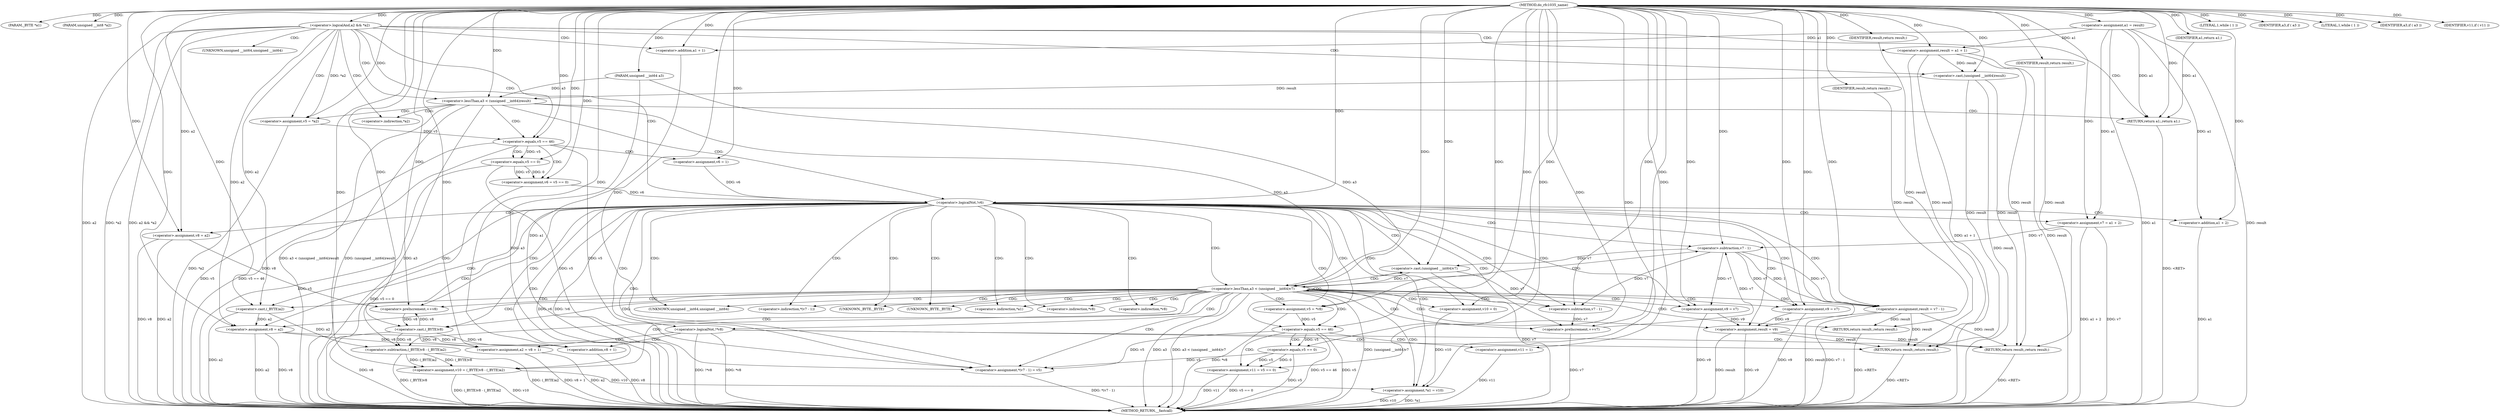digraph do_rfc1035_name {  
"1000109" [label = "(METHOD,do_rfc1035_name)" ]
"1000272" [label = "(METHOD_RETURN,__fastcall)" ]
"1000110" [label = "(PARAM,_BYTE *a1)" ]
"1000111" [label = "(PARAM,unsigned __int8 *a2)" ]
"1000112" [label = "(PARAM,unsigned __int64 a3)" ]
"1000123" [label = "(<operator>.logicalAnd,a2 && *a2)" ]
"1000129" [label = "(LITERAL,1,while ( 1 ))" ]
"1000131" [label = "(<operator>.assignment,result = a1 + 1)" ]
"1000133" [label = "(<operator>.addition,a1 + 1)" ]
"1000137" [label = "(IDENTIFIER,a3,if ( a3 ))" ]
"1000140" [label = "(<operator>.lessThan,a3 < (unsigned __int64)result)" ]
"1000142" [label = "(<operator>.cast,(unsigned __int64)result)" ]
"1000146" [label = "(<operator>.assignment,v5 = *a2)" ]
"1000151" [label = "(<operator>.equals,v5 == 46)" ]
"1000154" [label = "(<operator>.assignment,v6 = 1)" ]
"1000158" [label = "(<operator>.assignment,v6 = v5 == 0)" ]
"1000160" [label = "(<operator>.equals,v5 == 0)" ]
"1000164" [label = "(<operator>.logicalNot,!v6)" ]
"1000167" [label = "(<operator>.assignment,v7 = a1 + 2)" ]
"1000169" [label = "(<operator>.addition,a1 + 2)" ]
"1000172" [label = "(<operator>.assignment,v8 = a2)" ]
"1000176" [label = "(LITERAL,1,while ( 1 ))" ]
"1000178" [label = "(<operator>.assignment,result = v7 - 1)" ]
"1000180" [label = "(<operator>.subtraction,v7 - 1)" ]
"1000183" [label = "(<operator>.assignment,v9 = v7)" ]
"1000187" [label = "(IDENTIFIER,a3,if ( a3 ))" ]
"1000189" [label = "(<operator>.assignment,v9 = v7)" ]
"1000193" [label = "(<operator>.lessThan,a3 < (unsigned __int64)v7)" ]
"1000195" [label = "(<operator>.cast,(unsigned __int64)v7)" ]
"1000198" [label = "(RETURN,return result;,return result;)" ]
"1000199" [label = "(IDENTIFIER,result,return result;)" ]
"1000200" [label = "(<operator>.preIncrement,++v8)" ]
"1000202" [label = "(<operator>.assignment,*(v7 - 1) = v5)" ]
"1000204" [label = "(<operator>.subtraction,v7 - 1)" ]
"1000208" [label = "(<operator>.assignment,v10 = (_BYTE)v8 - (_BYTE)a2)" ]
"1000210" [label = "(<operator>.subtraction,(_BYTE)v8 - (_BYTE)a2)" ]
"1000211" [label = "(<operator>.cast,(_BYTE)v8)" ]
"1000214" [label = "(<operator>.cast,(_BYTE)a2)" ]
"1000217" [label = "(<operator>.preIncrement,++v7)" ]
"1000219" [label = "(<operator>.assignment,v5 = *v8)" ]
"1000224" [label = "(<operator>.equals,v5 == 46)" ]
"1000227" [label = "(<operator>.assignment,v11 = 1)" ]
"1000231" [label = "(<operator>.assignment,v11 = v5 == 0)" ]
"1000233" [label = "(<operator>.equals,v5 == 0)" ]
"1000237" [label = "(IDENTIFIER,v11,if ( v11 ))" ]
"1000239" [label = "(<operator>.assignment,result = v9)" ]
"1000243" [label = "(<operator>.assignment,v8 = a2)" ]
"1000246" [label = "(<operator>.assignment,v10 = 0)" ]
"1000250" [label = "(<operator>.assignment,*a1 = v10)" ]
"1000255" [label = "(<operator>.logicalNot,!*v8)" ]
"1000258" [label = "(RETURN,return result;,return result;)" ]
"1000259" [label = "(IDENTIFIER,result,return result;)" ]
"1000260" [label = "(<operator>.assignment,a2 = v8 + 1)" ]
"1000262" [label = "(<operator>.addition,v8 + 1)" ]
"1000265" [label = "(RETURN,return result;,return result;)" ]
"1000266" [label = "(IDENTIFIER,result,return result;)" ]
"1000267" [label = "(<operator>.assignment,a1 = result)" ]
"1000270" [label = "(RETURN,return a1;,return a1;)" ]
"1000271" [label = "(IDENTIFIER,a1,return a1;)" ]
"1000143" [label = "(UNKNOWN,unsigned __int64,unsigned __int64)" ]
"1000148" [label = "(<operator>.indirection,*a2)" ]
"1000196" [label = "(UNKNOWN,unsigned __int64,unsigned __int64)" ]
"1000203" [label = "(<operator>.indirection,*(v7 - 1))" ]
"1000212" [label = "(UNKNOWN,_BYTE,_BYTE)" ]
"1000215" [label = "(UNKNOWN,_BYTE,_BYTE)" ]
"1000221" [label = "(<operator>.indirection,*v8)" ]
"1000251" [label = "(<operator>.indirection,*a1)" ]
"1000256" [label = "(<operator>.indirection,*v8)" ]
  "1000270" -> "1000272"  [ label = "DDG: <RET>"] 
  "1000198" -> "1000272"  [ label = "DDG: <RET>"] 
  "1000265" -> "1000272"  [ label = "DDG: <RET>"] 
  "1000202" -> "1000272"  [ label = "DDG: *(v7 - 1)"] 
  "1000210" -> "1000272"  [ label = "DDG: (_BYTE)a2"] 
  "1000227" -> "1000272"  [ label = "DDG: v11"] 
  "1000140" -> "1000272"  [ label = "DDG: a3 < (unsigned __int64)result"] 
  "1000250" -> "1000272"  [ label = "DDG: *a1"] 
  "1000164" -> "1000272"  [ label = "DDG: !v6"] 
  "1000142" -> "1000272"  [ label = "DDG: result"] 
  "1000160" -> "1000272"  [ label = "DDG: v5"] 
  "1000217" -> "1000272"  [ label = "DDG: v7"] 
  "1000193" -> "1000272"  [ label = "DDG: a3"] 
  "1000243" -> "1000272"  [ label = "DDG: v8"] 
  "1000172" -> "1000272"  [ label = "DDG: a2"] 
  "1000267" -> "1000272"  [ label = "DDG: result"] 
  "1000123" -> "1000272"  [ label = "DDG: a2"] 
  "1000231" -> "1000272"  [ label = "DDG: v5 == 0"] 
  "1000140" -> "1000272"  [ label = "DDG: (unsigned __int64)result"] 
  "1000183" -> "1000272"  [ label = "DDG: v9"] 
  "1000211" -> "1000272"  [ label = "DDG: v8"] 
  "1000210" -> "1000272"  [ label = "DDG: (_BYTE)v8"] 
  "1000219" -> "1000272"  [ label = "DDG: *v8"] 
  "1000151" -> "1000272"  [ label = "DDG: v5"] 
  "1000233" -> "1000272"  [ label = "DDG: v5"] 
  "1000255" -> "1000272"  [ label = "DDG: *v8"] 
  "1000133" -> "1000272"  [ label = "DDG: a1"] 
  "1000239" -> "1000272"  [ label = "DDG: v9"] 
  "1000267" -> "1000272"  [ label = "DDG: a1"] 
  "1000131" -> "1000272"  [ label = "DDG: a1 + 1"] 
  "1000224" -> "1000272"  [ label = "DDG: v5 == 46"] 
  "1000178" -> "1000272"  [ label = "DDG: v7 - 1"] 
  "1000146" -> "1000272"  [ label = "DDG: *a2"] 
  "1000250" -> "1000272"  [ label = "DDG: v10"] 
  "1000189" -> "1000272"  [ label = "DDG: v9"] 
  "1000262" -> "1000272"  [ label = "DDG: v8"] 
  "1000231" -> "1000272"  [ label = "DDG: v11"] 
  "1000255" -> "1000272"  [ label = "DDG: !*v8"] 
  "1000193" -> "1000272"  [ label = "DDG: a3 < (unsigned __int64)v7"] 
  "1000260" -> "1000272"  [ label = "DDG: a2"] 
  "1000224" -> "1000272"  [ label = "DDG: v5"] 
  "1000169" -> "1000272"  [ label = "DDG: a1"] 
  "1000208" -> "1000272"  [ label = "DDG: v10"] 
  "1000140" -> "1000272"  [ label = "DDG: a3"] 
  "1000123" -> "1000272"  [ label = "DDG: *a2"] 
  "1000178" -> "1000272"  [ label = "DDG: result"] 
  "1000167" -> "1000272"  [ label = "DDG: a1 + 2"] 
  "1000214" -> "1000272"  [ label = "DDG: a2"] 
  "1000172" -> "1000272"  [ label = "DDG: v8"] 
  "1000208" -> "1000272"  [ label = "DDG: (_BYTE)v8 - (_BYTE)a2"] 
  "1000112" -> "1000272"  [ label = "DDG: a3"] 
  "1000158" -> "1000272"  [ label = "DDG: v5 == 0"] 
  "1000193" -> "1000272"  [ label = "DDG: (unsigned __int64)v7"] 
  "1000260" -> "1000272"  [ label = "DDG: v8 + 1"] 
  "1000195" -> "1000272"  [ label = "DDG: v7"] 
  "1000239" -> "1000272"  [ label = "DDG: result"] 
  "1000243" -> "1000272"  [ label = "DDG: a2"] 
  "1000123" -> "1000272"  [ label = "DDG: a2 && *a2"] 
  "1000167" -> "1000272"  [ label = "DDG: v7"] 
  "1000164" -> "1000272"  [ label = "DDG: v6"] 
  "1000151" -> "1000272"  [ label = "DDG: v5 == 46"] 
  "1000131" -> "1000272"  [ label = "DDG: result"] 
  "1000258" -> "1000272"  [ label = "DDG: <RET>"] 
  "1000109" -> "1000110"  [ label = "DDG: "] 
  "1000109" -> "1000111"  [ label = "DDG: "] 
  "1000109" -> "1000112"  [ label = "DDG: "] 
  "1000109" -> "1000123"  [ label = "DDG: "] 
  "1000109" -> "1000129"  [ label = "DDG: "] 
  "1000267" -> "1000131"  [ label = "DDG: a1"] 
  "1000109" -> "1000131"  [ label = "DDG: "] 
  "1000267" -> "1000133"  [ label = "DDG: a1"] 
  "1000109" -> "1000133"  [ label = "DDG: "] 
  "1000109" -> "1000137"  [ label = "DDG: "] 
  "1000112" -> "1000140"  [ label = "DDG: a3"] 
  "1000109" -> "1000140"  [ label = "DDG: "] 
  "1000142" -> "1000140"  [ label = "DDG: result"] 
  "1000131" -> "1000142"  [ label = "DDG: result"] 
  "1000109" -> "1000142"  [ label = "DDG: "] 
  "1000123" -> "1000146"  [ label = "DDG: *a2"] 
  "1000109" -> "1000146"  [ label = "DDG: "] 
  "1000146" -> "1000151"  [ label = "DDG: v5"] 
  "1000109" -> "1000151"  [ label = "DDG: "] 
  "1000109" -> "1000154"  [ label = "DDG: "] 
  "1000160" -> "1000158"  [ label = "DDG: v5"] 
  "1000160" -> "1000158"  [ label = "DDG: 0"] 
  "1000109" -> "1000158"  [ label = "DDG: "] 
  "1000151" -> "1000160"  [ label = "DDG: v5"] 
  "1000109" -> "1000160"  [ label = "DDG: "] 
  "1000154" -> "1000164"  [ label = "DDG: v6"] 
  "1000158" -> "1000164"  [ label = "DDG: v6"] 
  "1000109" -> "1000164"  [ label = "DDG: "] 
  "1000109" -> "1000167"  [ label = "DDG: "] 
  "1000267" -> "1000167"  [ label = "DDG: a1"] 
  "1000109" -> "1000169"  [ label = "DDG: "] 
  "1000267" -> "1000169"  [ label = "DDG: a1"] 
  "1000123" -> "1000172"  [ label = "DDG: a2"] 
  "1000109" -> "1000172"  [ label = "DDG: "] 
  "1000109" -> "1000176"  [ label = "DDG: "] 
  "1000180" -> "1000178"  [ label = "DDG: v7"] 
  "1000180" -> "1000178"  [ label = "DDG: 1"] 
  "1000109" -> "1000178"  [ label = "DDG: "] 
  "1000217" -> "1000180"  [ label = "DDG: v7"] 
  "1000167" -> "1000180"  [ label = "DDG: v7"] 
  "1000109" -> "1000180"  [ label = "DDG: "] 
  "1000180" -> "1000183"  [ label = "DDG: v7"] 
  "1000109" -> "1000183"  [ label = "DDG: "] 
  "1000109" -> "1000187"  [ label = "DDG: "] 
  "1000109" -> "1000189"  [ label = "DDG: "] 
  "1000180" -> "1000189"  [ label = "DDG: v7"] 
  "1000140" -> "1000193"  [ label = "DDG: a3"] 
  "1000112" -> "1000193"  [ label = "DDG: a3"] 
  "1000109" -> "1000193"  [ label = "DDG: "] 
  "1000195" -> "1000193"  [ label = "DDG: v7"] 
  "1000109" -> "1000195"  [ label = "DDG: "] 
  "1000180" -> "1000195"  [ label = "DDG: v7"] 
  "1000199" -> "1000198"  [ label = "DDG: result"] 
  "1000178" -> "1000198"  [ label = "DDG: result"] 
  "1000109" -> "1000199"  [ label = "DDG: "] 
  "1000211" -> "1000200"  [ label = "DDG: v8"] 
  "1000172" -> "1000200"  [ label = "DDG: v8"] 
  "1000109" -> "1000200"  [ label = "DDG: "] 
  "1000160" -> "1000202"  [ label = "DDG: v5"] 
  "1000224" -> "1000202"  [ label = "DDG: v5"] 
  "1000151" -> "1000202"  [ label = "DDG: v5"] 
  "1000233" -> "1000202"  [ label = "DDG: v5"] 
  "1000109" -> "1000202"  [ label = "DDG: "] 
  "1000195" -> "1000204"  [ label = "DDG: v7"] 
  "1000109" -> "1000204"  [ label = "DDG: "] 
  "1000180" -> "1000204"  [ label = "DDG: v7"] 
  "1000210" -> "1000208"  [ label = "DDG: (_BYTE)v8"] 
  "1000210" -> "1000208"  [ label = "DDG: (_BYTE)a2"] 
  "1000109" -> "1000208"  [ label = "DDG: "] 
  "1000211" -> "1000210"  [ label = "DDG: v8"] 
  "1000200" -> "1000211"  [ label = "DDG: v8"] 
  "1000109" -> "1000211"  [ label = "DDG: "] 
  "1000214" -> "1000210"  [ label = "DDG: a2"] 
  "1000109" -> "1000214"  [ label = "DDG: "] 
  "1000123" -> "1000214"  [ label = "DDG: a2"] 
  "1000204" -> "1000217"  [ label = "DDG: v7"] 
  "1000109" -> "1000217"  [ label = "DDG: "] 
  "1000109" -> "1000219"  [ label = "DDG: "] 
  "1000219" -> "1000224"  [ label = "DDG: v5"] 
  "1000109" -> "1000224"  [ label = "DDG: "] 
  "1000109" -> "1000227"  [ label = "DDG: "] 
  "1000233" -> "1000231"  [ label = "DDG: v5"] 
  "1000233" -> "1000231"  [ label = "DDG: 0"] 
  "1000109" -> "1000231"  [ label = "DDG: "] 
  "1000224" -> "1000233"  [ label = "DDG: v5"] 
  "1000109" -> "1000233"  [ label = "DDG: "] 
  "1000109" -> "1000237"  [ label = "DDG: "] 
  "1000183" -> "1000239"  [ label = "DDG: v9"] 
  "1000189" -> "1000239"  [ label = "DDG: v9"] 
  "1000109" -> "1000239"  [ label = "DDG: "] 
  "1000214" -> "1000243"  [ label = "DDG: a2"] 
  "1000123" -> "1000243"  [ label = "DDG: a2"] 
  "1000109" -> "1000243"  [ label = "DDG: "] 
  "1000109" -> "1000246"  [ label = "DDG: "] 
  "1000246" -> "1000250"  [ label = "DDG: v10"] 
  "1000208" -> "1000250"  [ label = "DDG: v10"] 
  "1000109" -> "1000250"  [ label = "DDG: "] 
  "1000259" -> "1000258"  [ label = "DDG: result"] 
  "1000142" -> "1000258"  [ label = "DDG: result"] 
  "1000178" -> "1000258"  [ label = "DDG: result"] 
  "1000239" -> "1000258"  [ label = "DDG: result"] 
  "1000131" -> "1000258"  [ label = "DDG: result"] 
  "1000109" -> "1000259"  [ label = "DDG: "] 
  "1000243" -> "1000260"  [ label = "DDG: v8"] 
  "1000211" -> "1000260"  [ label = "DDG: v8"] 
  "1000109" -> "1000260"  [ label = "DDG: "] 
  "1000243" -> "1000262"  [ label = "DDG: v8"] 
  "1000211" -> "1000262"  [ label = "DDG: v8"] 
  "1000109" -> "1000262"  [ label = "DDG: "] 
  "1000266" -> "1000265"  [ label = "DDG: result"] 
  "1000142" -> "1000265"  [ label = "DDG: result"] 
  "1000178" -> "1000265"  [ label = "DDG: result"] 
  "1000239" -> "1000265"  [ label = "DDG: result"] 
  "1000131" -> "1000265"  [ label = "DDG: result"] 
  "1000109" -> "1000266"  [ label = "DDG: "] 
  "1000109" -> "1000267"  [ label = "DDG: "] 
  "1000271" -> "1000270"  [ label = "DDG: a1"] 
  "1000267" -> "1000270"  [ label = "DDG: a1"] 
  "1000109" -> "1000270"  [ label = "DDG: "] 
  "1000109" -> "1000271"  [ label = "DDG: "] 
  "1000123" -> "1000270"  [ label = "CDG: "] 
  "1000123" -> "1000133"  [ label = "CDG: "] 
  "1000123" -> "1000131"  [ label = "CDG: "] 
  "1000123" -> "1000164"  [ label = "CDG: "] 
  "1000123" -> "1000143"  [ label = "CDG: "] 
  "1000123" -> "1000142"  [ label = "CDG: "] 
  "1000123" -> "1000140"  [ label = "CDG: "] 
  "1000123" -> "1000151"  [ label = "CDG: "] 
  "1000123" -> "1000148"  [ label = "CDG: "] 
  "1000123" -> "1000146"  [ label = "CDG: "] 
  "1000140" -> "1000164"  [ label = "CDG: "] 
  "1000140" -> "1000270"  [ label = "CDG: "] 
  "1000140" -> "1000151"  [ label = "CDG: "] 
  "1000140" -> "1000148"  [ label = "CDG: "] 
  "1000140" -> "1000146"  [ label = "CDG: "] 
  "1000151" -> "1000160"  [ label = "CDG: "] 
  "1000151" -> "1000158"  [ label = "CDG: "] 
  "1000151" -> "1000154"  [ label = "CDG: "] 
  "1000164" -> "1000172"  [ label = "CDG: "] 
  "1000164" -> "1000169"  [ label = "CDG: "] 
  "1000164" -> "1000167"  [ label = "CDG: "] 
  "1000164" -> "1000256"  [ label = "CDG: "] 
  "1000164" -> "1000255"  [ label = "CDG: "] 
  "1000164" -> "1000251"  [ label = "CDG: "] 
  "1000164" -> "1000250"  [ label = "CDG: "] 
  "1000164" -> "1000246"  [ label = "CDG: "] 
  "1000164" -> "1000243"  [ label = "CDG: "] 
  "1000164" -> "1000183"  [ label = "CDG: "] 
  "1000164" -> "1000180"  [ label = "CDG: "] 
  "1000164" -> "1000178"  [ label = "CDG: "] 
  "1000164" -> "1000189"  [ label = "CDG: "] 
  "1000164" -> "1000208"  [ label = "CDG: "] 
  "1000164" -> "1000204"  [ label = "CDG: "] 
  "1000164" -> "1000203"  [ label = "CDG: "] 
  "1000164" -> "1000202"  [ label = "CDG: "] 
  "1000164" -> "1000200"  [ label = "CDG: "] 
  "1000164" -> "1000196"  [ label = "CDG: "] 
  "1000164" -> "1000195"  [ label = "CDG: "] 
  "1000164" -> "1000193"  [ label = "CDG: "] 
  "1000164" -> "1000224"  [ label = "CDG: "] 
  "1000164" -> "1000221"  [ label = "CDG: "] 
  "1000164" -> "1000219"  [ label = "CDG: "] 
  "1000164" -> "1000217"  [ label = "CDG: "] 
  "1000164" -> "1000215"  [ label = "CDG: "] 
  "1000164" -> "1000214"  [ label = "CDG: "] 
  "1000164" -> "1000212"  [ label = "CDG: "] 
  "1000164" -> "1000211"  [ label = "CDG: "] 
  "1000164" -> "1000210"  [ label = "CDG: "] 
  "1000164" -> "1000239"  [ label = "CDG: "] 
  "1000193" -> "1000208"  [ label = "CDG: "] 
  "1000193" -> "1000204"  [ label = "CDG: "] 
  "1000193" -> "1000203"  [ label = "CDG: "] 
  "1000193" -> "1000202"  [ label = "CDG: "] 
  "1000193" -> "1000200"  [ label = "CDG: "] 
  "1000193" -> "1000198"  [ label = "CDG: "] 
  "1000193" -> "1000224"  [ label = "CDG: "] 
  "1000193" -> "1000221"  [ label = "CDG: "] 
  "1000193" -> "1000219"  [ label = "CDG: "] 
  "1000193" -> "1000217"  [ label = "CDG: "] 
  "1000193" -> "1000215"  [ label = "CDG: "] 
  "1000193" -> "1000214"  [ label = "CDG: "] 
  "1000193" -> "1000212"  [ label = "CDG: "] 
  "1000193" -> "1000211"  [ label = "CDG: "] 
  "1000193" -> "1000210"  [ label = "CDG: "] 
  "1000193" -> "1000239"  [ label = "CDG: "] 
  "1000193" -> "1000256"  [ label = "CDG: "] 
  "1000193" -> "1000255"  [ label = "CDG: "] 
  "1000193" -> "1000251"  [ label = "CDG: "] 
  "1000193" -> "1000250"  [ label = "CDG: "] 
  "1000193" -> "1000183"  [ label = "CDG: "] 
  "1000193" -> "1000180"  [ label = "CDG: "] 
  "1000193" -> "1000178"  [ label = "CDG: "] 
  "1000193" -> "1000246"  [ label = "CDG: "] 
  "1000193" -> "1000243"  [ label = "CDG: "] 
  "1000193" -> "1000189"  [ label = "CDG: "] 
  "1000193" -> "1000196"  [ label = "CDG: "] 
  "1000193" -> "1000195"  [ label = "CDG: "] 
  "1000193" -> "1000193"  [ label = "CDG: "] 
  "1000224" -> "1000233"  [ label = "CDG: "] 
  "1000224" -> "1000231"  [ label = "CDG: "] 
  "1000224" -> "1000227"  [ label = "CDG: "] 
  "1000255" -> "1000265"  [ label = "CDG: "] 
  "1000255" -> "1000262"  [ label = "CDG: "] 
  "1000255" -> "1000260"  [ label = "CDG: "] 
  "1000255" -> "1000258"  [ label = "CDG: "] 
}
